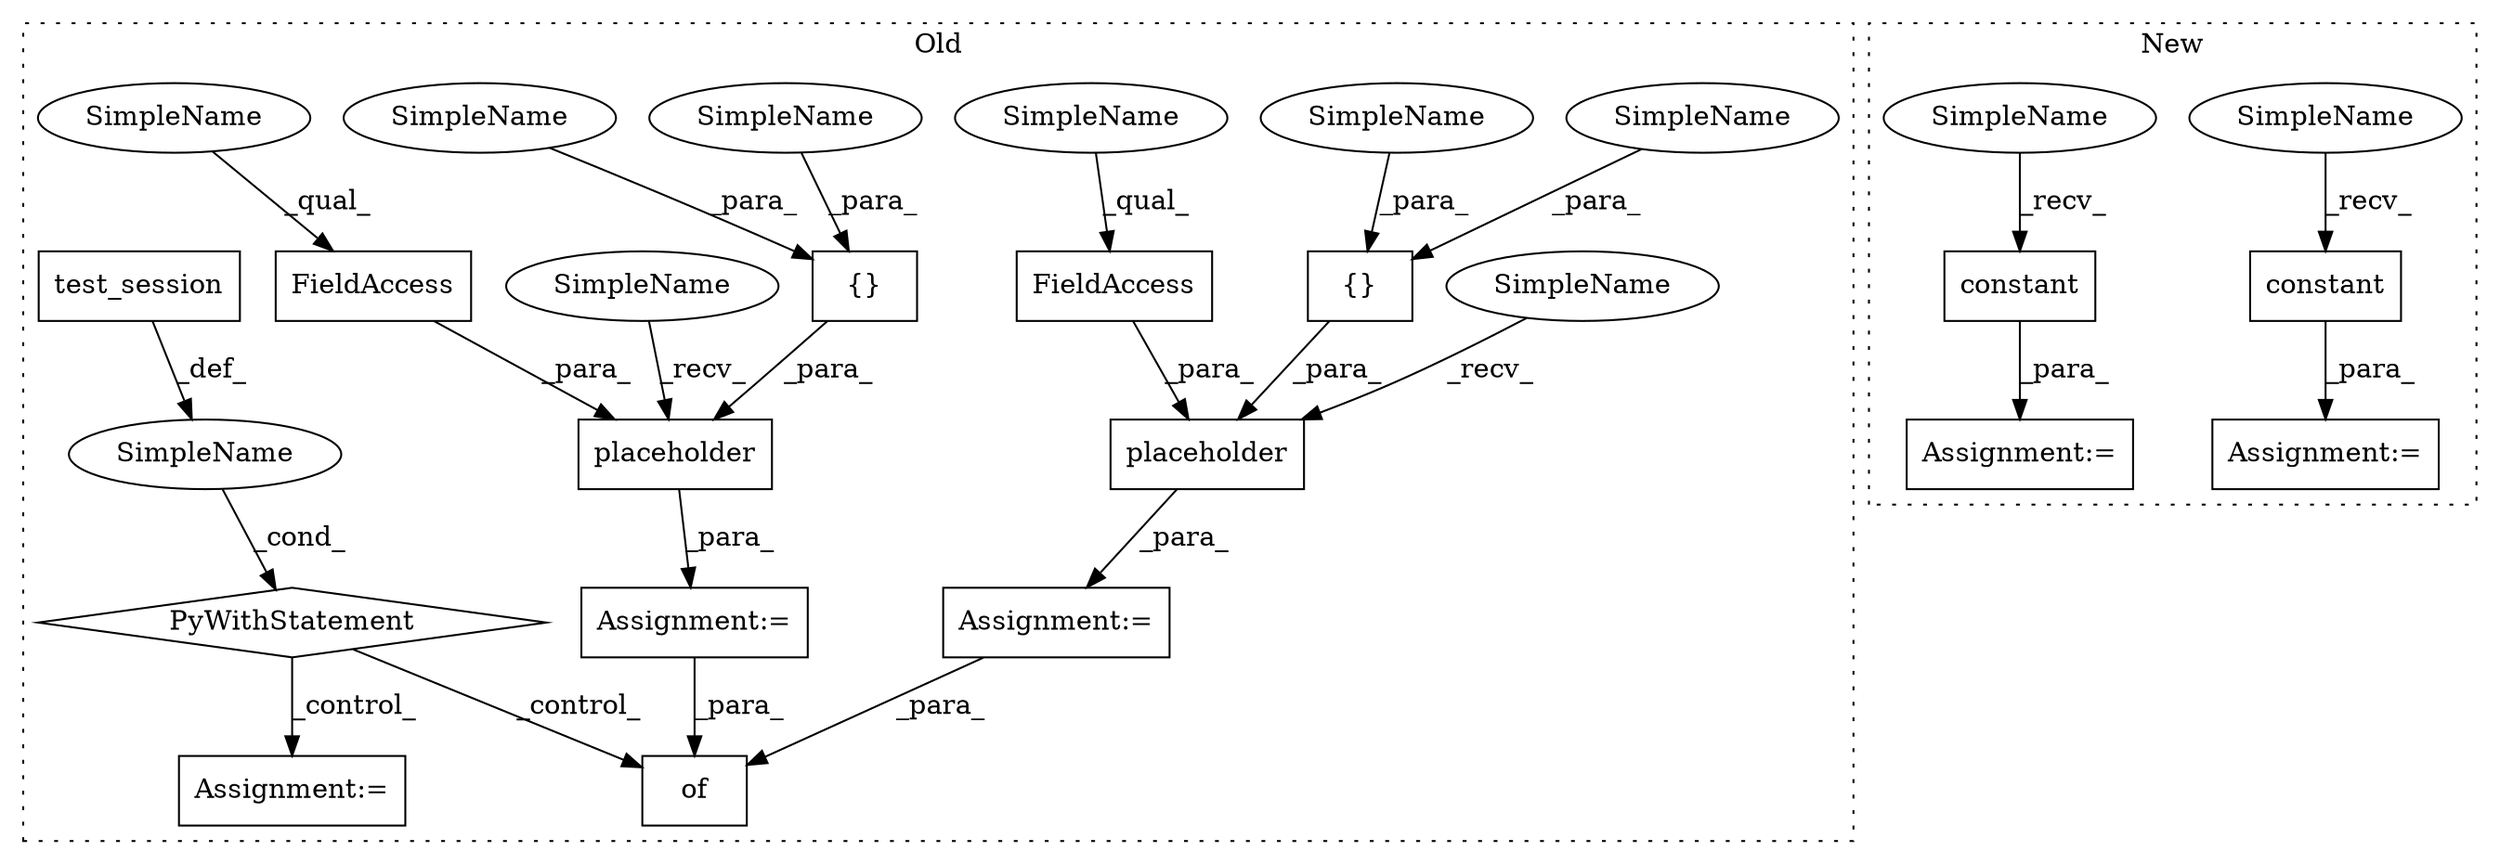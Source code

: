 digraph G {
subgraph cluster0 {
1 [label="test_session" a="32" s="19671" l="14" shape="box"];
3 [label="PyWithStatement" a="104" s="19656,19685" l="10,2" shape="diamond"];
4 [label="SimpleName" a="42" s="" l="" shape="ellipse"];
5 [label="Assignment:=" a="7" s="19699" l="4" shape="box"];
6 [label="of" a="32" s="19850,19890" l="3,1" shape="box"];
7 [label="placeholder" a="32" s="19325,19385" l="12,1" shape="box"];
8 [label="FieldAccess" a="22" s="19337" l="18" shape="box"];
9 [label="{}" a="4" s="19365,19384" l="1,1" shape="box"];
11 [label="Assignment:=" a="7" s="19313" l="1" shape="box"];
12 [label="FieldAccess" a="22" s="19251" l="18" shape="box"];
13 [label="{}" a="4" s="19279,19298" l="1,1" shape="box"];
14 [label="placeholder" a="32" s="19239,19299" l="12,1" shape="box"];
17 [label="Assignment:=" a="7" s="19227" l="1" shape="box"];
18 [label="SimpleName" a="42" s="19291" l="7" shape="ellipse"];
19 [label="SimpleName" a="42" s="19377" l="7" shape="ellipse"];
20 [label="SimpleName" a="42" s="19280" l="10" shape="ellipse"];
21 [label="SimpleName" a="42" s="19366" l="10" shape="ellipse"];
22 [label="SimpleName" a="42" s="19337" l="10" shape="ellipse"];
23 [label="SimpleName" a="42" s="19228" l="10" shape="ellipse"];
24 [label="SimpleName" a="42" s="19314" l="10" shape="ellipse"];
25 [label="SimpleName" a="42" s="19251" l="10" shape="ellipse"];
label = "Old";
style="dotted";
}
subgraph cluster1 {
2 [label="constant" a="32" s="19459,19478" l="9,1" shape="box"];
10 [label="Assignment:=" a="7" s="19447" l="1" shape="box"];
15 [label="constant" a="32" s="19504,19523" l="9,1" shape="box"];
16 [label="Assignment:=" a="7" s="19492" l="1" shape="box"];
26 [label="SimpleName" a="42" s="19448" l="10" shape="ellipse"];
27 [label="SimpleName" a="42" s="19493" l="10" shape="ellipse"];
label = "New";
style="dotted";
}
1 -> 4 [label="_def_"];
2 -> 10 [label="_para_"];
3 -> 5 [label="_control_"];
3 -> 6 [label="_control_"];
4 -> 3 [label="_cond_"];
7 -> 11 [label="_para_"];
8 -> 7 [label="_para_"];
9 -> 7 [label="_para_"];
11 -> 6 [label="_para_"];
12 -> 14 [label="_para_"];
13 -> 14 [label="_para_"];
14 -> 17 [label="_para_"];
15 -> 16 [label="_para_"];
17 -> 6 [label="_para_"];
18 -> 13 [label="_para_"];
19 -> 9 [label="_para_"];
20 -> 13 [label="_para_"];
21 -> 9 [label="_para_"];
22 -> 8 [label="_qual_"];
23 -> 14 [label="_recv_"];
24 -> 7 [label="_recv_"];
25 -> 12 [label="_qual_"];
26 -> 2 [label="_recv_"];
27 -> 15 [label="_recv_"];
}